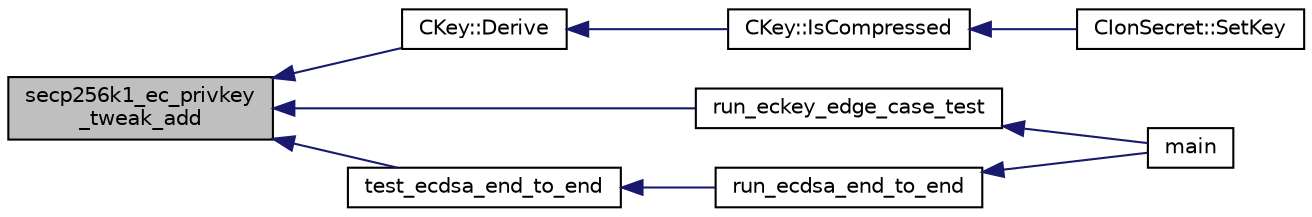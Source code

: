 digraph "secp256k1_ec_privkey_tweak_add"
{
  edge [fontname="Helvetica",fontsize="10",labelfontname="Helvetica",labelfontsize="10"];
  node [fontname="Helvetica",fontsize="10",shape=record];
  rankdir="LR";
  Node77 [label="secp256k1_ec_privkey\l_tweak_add",height=0.2,width=0.4,color="black", fillcolor="grey75", style="filled", fontcolor="black"];
  Node77 -> Node78 [dir="back",color="midnightblue",fontsize="10",style="solid",fontname="Helvetica"];
  Node78 [label="CKey::Derive",height=0.2,width=0.4,color="black", fillcolor="white", style="filled",URL="$d2/d63/class_c_key.html#a5166e6f49c17c3ad47ac0fa89305307b"];
  Node78 -> Node79 [dir="back",color="midnightblue",fontsize="10",style="solid",fontname="Helvetica"];
  Node79 [label="CKey::IsCompressed",height=0.2,width=0.4,color="black", fillcolor="white", style="filled",URL="$d2/d63/class_c_key.html#a96b017433a65335775cf3807d73f85ce"];
  Node79 -> Node80 [dir="back",color="midnightblue",fontsize="10",style="solid",fontname="Helvetica"];
  Node80 [label="CIonSecret::SetKey",height=0.2,width=0.4,color="black", fillcolor="white", style="filled",URL="$d3/d88/class_c_ion_secret.html#af28cc32f79cc793418e810e8ae12e25e"];
  Node77 -> Node81 [dir="back",color="midnightblue",fontsize="10",style="solid",fontname="Helvetica"];
  Node81 [label="run_eckey_edge_case_test",height=0.2,width=0.4,color="black", fillcolor="white", style="filled",URL="$d5/d7f/tests_8c.html#a32498e86a99a258f68cd4b1176f47966"];
  Node81 -> Node82 [dir="back",color="midnightblue",fontsize="10",style="solid",fontname="Helvetica"];
  Node82 [label="main",height=0.2,width=0.4,color="black", fillcolor="white", style="filled",URL="$d5/d7f/tests_8c.html#a3c04138a5bfe5d72780bb7e82a18e627"];
  Node77 -> Node83 [dir="back",color="midnightblue",fontsize="10",style="solid",fontname="Helvetica"];
  Node83 [label="test_ecdsa_end_to_end",height=0.2,width=0.4,color="black", fillcolor="white", style="filled",URL="$d5/d7f/tests_8c.html#a3fc9dc1908215215a68690ea1bfa8bcd"];
  Node83 -> Node84 [dir="back",color="midnightblue",fontsize="10",style="solid",fontname="Helvetica"];
  Node84 [label="run_ecdsa_end_to_end",height=0.2,width=0.4,color="black", fillcolor="white", style="filled",URL="$d5/d7f/tests_8c.html#ab05096657be701bf9ca8616475bb9491"];
  Node84 -> Node82 [dir="back",color="midnightblue",fontsize="10",style="solid",fontname="Helvetica"];
}
